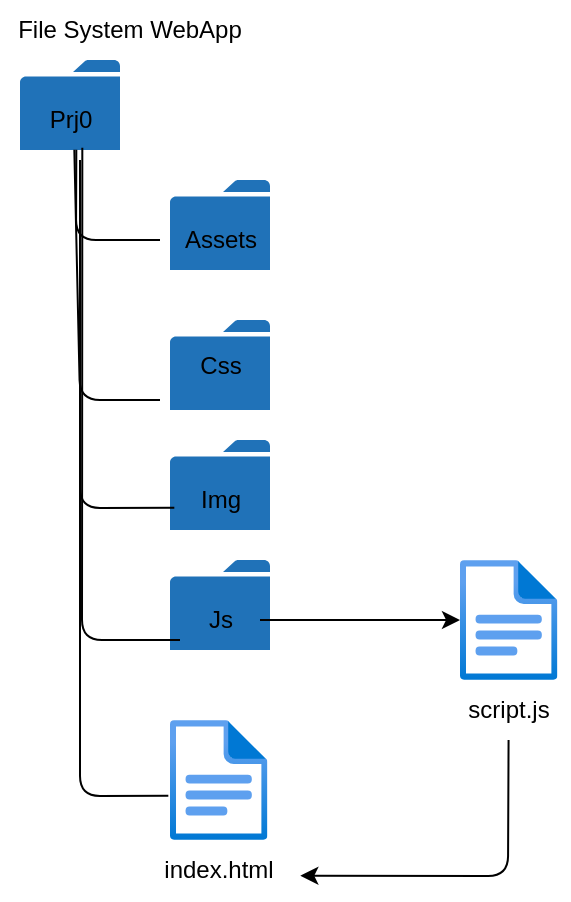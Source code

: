 <mxfile>
    <diagram id="L9eRZzldxBsxxZ_KSL6D" name="Page-1">
        <mxGraphModel dx="872" dy="633" grid="1" gridSize="10" guides="1" tooltips="1" connect="1" arrows="1" fold="1" page="1" pageScale="1" pageWidth="827" pageHeight="1169" math="0" shadow="0">
            <root>
                <mxCell id="0"/>
                <mxCell id="1" parent="0"/>
                <mxCell id="2" value="File System WebApp" style="text;html=1;strokeColor=none;fillColor=none;align=center;verticalAlign=middle;whiteSpace=wrap;rounded=0;" vertex="1" parent="1">
                    <mxGeometry x="70" y="80" width="130" height="30" as="geometry"/>
                </mxCell>
                <mxCell id="3" value="" style="sketch=0;pointerEvents=1;shadow=0;dashed=0;html=1;strokeColor=none;labelPosition=center;verticalLabelPosition=bottom;verticalAlign=top;outlineConnect=0;align=center;shape=mxgraph.office.concepts.folder;fillColor=#2072B8;" vertex="1" parent="1">
                    <mxGeometry x="80" y="110" width="50" height="45" as="geometry"/>
                </mxCell>
                <mxCell id="6" value="Prj0" style="text;html=1;align=center;verticalAlign=middle;resizable=0;points=[];autosize=1;strokeColor=none;fillColor=none;" vertex="1" parent="1">
                    <mxGeometry x="85" y="125" width="40" height="30" as="geometry"/>
                </mxCell>
                <mxCell id="7" value="" style="sketch=0;pointerEvents=1;shadow=0;dashed=0;html=1;strokeColor=none;labelPosition=center;verticalLabelPosition=bottom;verticalAlign=top;outlineConnect=0;align=center;shape=mxgraph.office.concepts.folder;fillColor=#2072B8;" vertex="1" parent="1">
                    <mxGeometry x="155" y="170" width="50" height="45" as="geometry"/>
                </mxCell>
                <mxCell id="10" value="Assets&lt;br&gt;" style="text;html=1;align=center;verticalAlign=middle;resizable=0;points=[];autosize=1;strokeColor=none;fillColor=none;" vertex="1" parent="1">
                    <mxGeometry x="150" y="185" width="60" height="30" as="geometry"/>
                </mxCell>
                <mxCell id="11" value="" style="sketch=0;pointerEvents=1;shadow=0;dashed=0;html=1;strokeColor=none;labelPosition=center;verticalLabelPosition=bottom;verticalAlign=top;outlineConnect=0;align=center;shape=mxgraph.office.concepts.folder;fillColor=#2072B8;" vertex="1" parent="1">
                    <mxGeometry x="155" y="240" width="50" height="45" as="geometry"/>
                </mxCell>
                <mxCell id="12" value="Css" style="text;html=1;align=center;verticalAlign=middle;resizable=0;points=[];autosize=1;strokeColor=none;fillColor=none;" vertex="1" parent="1">
                    <mxGeometry x="160" y="247.5" width="40" height="30" as="geometry"/>
                </mxCell>
                <mxCell id="13" value="" style="sketch=0;pointerEvents=1;shadow=0;dashed=0;html=1;strokeColor=none;labelPosition=center;verticalLabelPosition=bottom;verticalAlign=top;outlineConnect=0;align=center;shape=mxgraph.office.concepts.folder;fillColor=#2072B8;" vertex="1" parent="1">
                    <mxGeometry x="155" y="300" width="50" height="45" as="geometry"/>
                </mxCell>
                <mxCell id="14" value="Img" style="text;html=1;align=center;verticalAlign=middle;resizable=0;points=[];autosize=1;strokeColor=none;fillColor=none;" vertex="1" parent="1">
                    <mxGeometry x="160" y="315" width="40" height="30" as="geometry"/>
                </mxCell>
                <mxCell id="15" value="" style="sketch=0;pointerEvents=1;shadow=0;dashed=0;html=1;strokeColor=none;labelPosition=center;verticalLabelPosition=bottom;verticalAlign=top;outlineConnect=0;align=center;shape=mxgraph.office.concepts.folder;fillColor=#2072B8;" vertex="1" parent="1">
                    <mxGeometry x="155" y="360" width="50" height="45" as="geometry"/>
                </mxCell>
                <mxCell id="27" style="edgeStyle=none;html=1;" edge="1" parent="1" source="16">
                    <mxGeometry relative="1" as="geometry">
                        <mxPoint x="300" y="390" as="targetPoint"/>
                    </mxGeometry>
                </mxCell>
                <mxCell id="16" value="Js" style="text;html=1;align=center;verticalAlign=middle;resizable=0;points=[];autosize=1;strokeColor=none;fillColor=none;" vertex="1" parent="1">
                    <mxGeometry x="160" y="375" width="40" height="30" as="geometry"/>
                </mxCell>
                <mxCell id="17" value="" style="aspect=fixed;html=1;points=[];align=center;image;fontSize=12;image=img/lib/azure2/general/File.svg;" vertex="1" parent="1">
                    <mxGeometry x="155" y="440" width="48.7" height="60" as="geometry"/>
                </mxCell>
                <mxCell id="18" value="index.html" style="text;html=1;align=center;verticalAlign=middle;resizable=0;points=[];autosize=1;strokeColor=none;fillColor=none;" vertex="1" parent="1">
                    <mxGeometry x="139.35" y="500" width="80" height="30" as="geometry"/>
                </mxCell>
                <mxCell id="22" value="" style="endArrow=none;html=1;entryX=0.579;entryY=0.995;entryDx=0;entryDy=0;entryPerimeter=0;" edge="1" parent="1" source="10" target="6">
                    <mxGeometry width="50" height="50" relative="1" as="geometry">
                        <mxPoint x="380" y="300" as="sourcePoint"/>
                        <mxPoint x="430" y="250" as="targetPoint"/>
                        <Array as="points">
                            <mxPoint x="108" y="200"/>
                        </Array>
                    </mxGeometry>
                </mxCell>
                <mxCell id="23" value="" style="endArrow=none;html=1;entryX=0.554;entryY=0.995;entryDx=0;entryDy=0;entryPerimeter=0;" edge="1" parent="1" target="6">
                    <mxGeometry width="50" height="50" relative="1" as="geometry">
                        <mxPoint x="150" y="280" as="sourcePoint"/>
                        <mxPoint x="118.16" y="164.85" as="targetPoint"/>
                        <Array as="points">
                            <mxPoint x="110" y="280"/>
                        </Array>
                    </mxGeometry>
                </mxCell>
                <mxCell id="24" value="" style="endArrow=none;html=1;exitX=-0.071;exitY=0.628;exitDx=0;exitDy=0;exitPerimeter=0;" edge="1" parent="1" source="14">
                    <mxGeometry width="50" height="50" relative="1" as="geometry">
                        <mxPoint x="160" y="290" as="sourcePoint"/>
                        <mxPoint x="110" y="160" as="targetPoint"/>
                        <Array as="points">
                            <mxPoint x="110" y="334"/>
                        </Array>
                    </mxGeometry>
                </mxCell>
                <mxCell id="25" value="" style="endArrow=none;html=1;exitX=0;exitY=0.833;exitDx=0;exitDy=0;exitPerimeter=0;entryX=0.654;entryY=0.961;entryDx=0;entryDy=0;entryPerimeter=0;" edge="1" parent="1" source="16" target="6">
                    <mxGeometry width="50" height="50" relative="1" as="geometry">
                        <mxPoint x="167.16" y="343.84" as="sourcePoint"/>
                        <mxPoint x="100" y="160" as="targetPoint"/>
                        <Array as="points">
                            <mxPoint x="111" y="400"/>
                        </Array>
                    </mxGeometry>
                </mxCell>
                <mxCell id="26" value="" style="endArrow=none;html=1;exitX=-0.017;exitY=0.631;exitDx=0;exitDy=0;exitPerimeter=0;" edge="1" parent="1" source="17">
                    <mxGeometry width="50" height="50" relative="1" as="geometry">
                        <mxPoint x="170" y="409.99" as="sourcePoint"/>
                        <mxPoint x="110" y="160" as="targetPoint"/>
                        <Array as="points">
                            <mxPoint x="110" y="478"/>
                        </Array>
                    </mxGeometry>
                </mxCell>
                <mxCell id="28" value="" style="aspect=fixed;html=1;points=[];align=center;image;fontSize=12;image=img/lib/azure2/general/File.svg;" vertex="1" parent="1">
                    <mxGeometry x="300" y="360" width="48.7" height="60" as="geometry"/>
                </mxCell>
                <mxCell id="30" style="edgeStyle=none;html=1;entryX=1.01;entryY=0.595;entryDx=0;entryDy=0;entryPerimeter=0;" edge="1" parent="1" source="29" target="18">
                    <mxGeometry relative="1" as="geometry">
                        <Array as="points">
                            <mxPoint x="324" y="518"/>
                        </Array>
                    </mxGeometry>
                </mxCell>
                <mxCell id="29" value="script.js" style="text;html=1;align=center;verticalAlign=middle;resizable=0;points=[];autosize=1;strokeColor=none;fillColor=none;" vertex="1" parent="1">
                    <mxGeometry x="294.35" y="420" width="60" height="30" as="geometry"/>
                </mxCell>
            </root>
        </mxGraphModel>
    </diagram>
</mxfile>